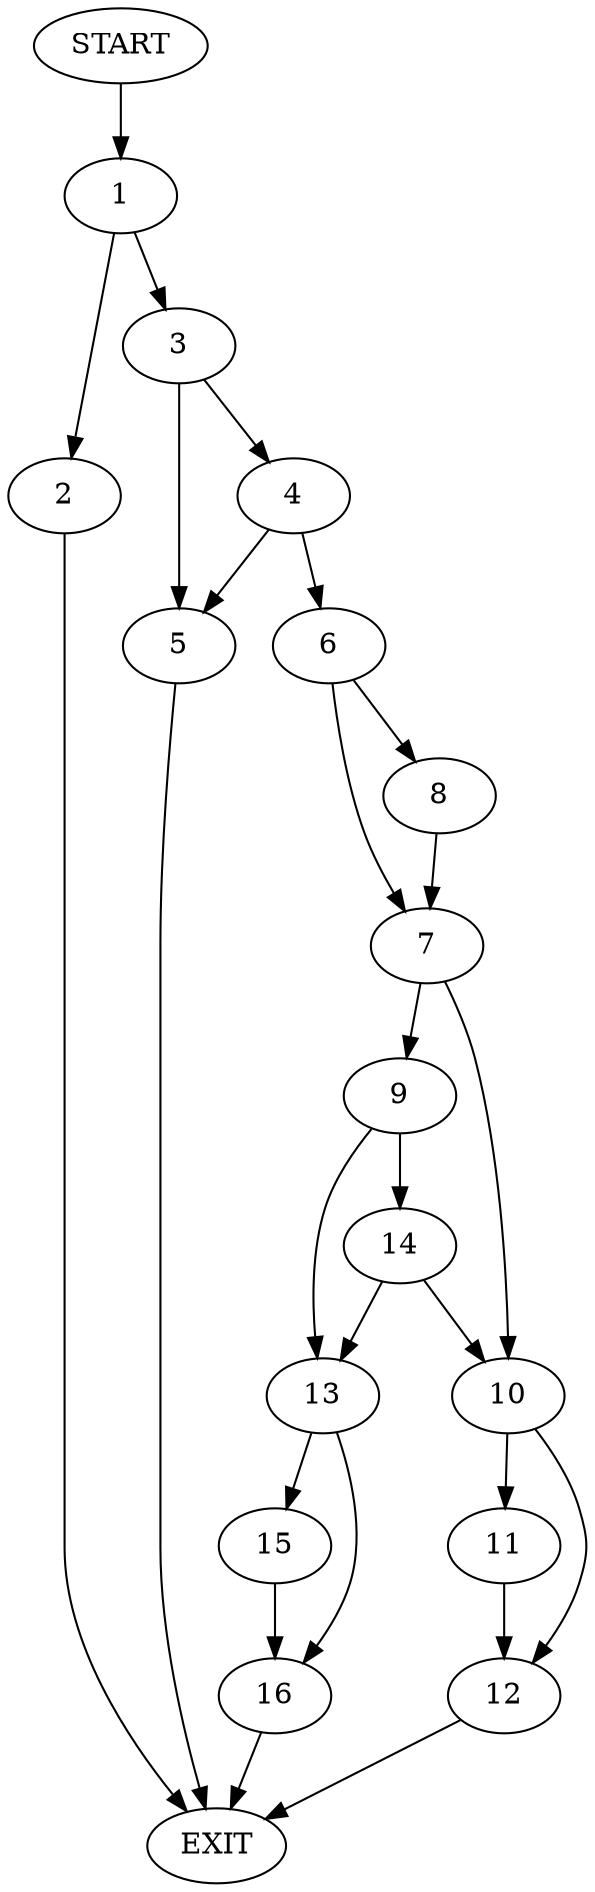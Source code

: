 digraph {
0 [label="START"]
17 [label="EXIT"]
0 -> 1
1 -> 2
1 -> 3
2 -> 17
3 -> 4
3 -> 5
4 -> 6
4 -> 5
5 -> 17
6 -> 7
6 -> 8
8 -> 7
7 -> 9
7 -> 10
10 -> 11
10 -> 12
9 -> 13
9 -> 14
13 -> 15
13 -> 16
14 -> 13
14 -> 10
11 -> 12
12 -> 17
15 -> 16
16 -> 17
}
